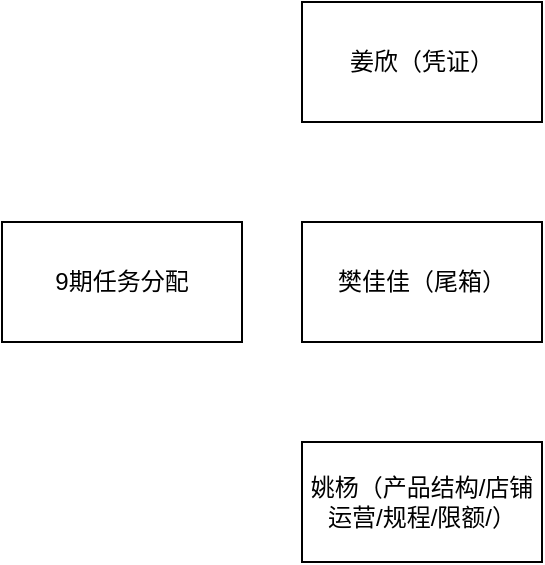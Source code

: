 <mxfile version="13.10.4" type="github" pages="3">
  <diagram id="C5RBs43oDa-KdzZeNtuy" name="9期任务分配">
    <mxGraphModel dx="1426" dy="653" grid="1" gridSize="10" guides="1" tooltips="1" connect="1" arrows="1" fold="1" page="1" pageScale="1" pageWidth="827" pageHeight="1169" math="0" shadow="0">
      <root>
        <mxCell id="WIyWlLk6GJQsqaUBKTNV-0" />
        <mxCell id="WIyWlLk6GJQsqaUBKTNV-1" parent="WIyWlLk6GJQsqaUBKTNV-0" />
        <mxCell id="CXCkX7W44gw4xvGZ3JvS-0" value="9期任务分配" style="rounded=0;whiteSpace=wrap;html=1;" vertex="1" parent="WIyWlLk6GJQsqaUBKTNV-1">
          <mxGeometry x="40" y="280" width="120" height="60" as="geometry" />
        </mxCell>
        <mxCell id="CXCkX7W44gw4xvGZ3JvS-1" value="姜欣（凭证）" style="rounded=0;whiteSpace=wrap;html=1;" vertex="1" parent="WIyWlLk6GJQsqaUBKTNV-1">
          <mxGeometry x="190" y="170" width="120" height="60" as="geometry" />
        </mxCell>
        <mxCell id="CXCkX7W44gw4xvGZ3JvS-2" value="樊佳佳（尾箱）" style="rounded=0;whiteSpace=wrap;html=1;" vertex="1" parent="WIyWlLk6GJQsqaUBKTNV-1">
          <mxGeometry x="190" y="280" width="120" height="60" as="geometry" />
        </mxCell>
        <mxCell id="CXCkX7W44gw4xvGZ3JvS-3" value="姚杨（产品结构/店铺运营/规程/限额/）" style="rounded=0;whiteSpace=wrap;html=1;" vertex="1" parent="WIyWlLk6GJQsqaUBKTNV-1">
          <mxGeometry x="190" y="390" width="120" height="60" as="geometry" />
        </mxCell>
      </root>
    </mxGraphModel>
  </diagram>
  <diagram id="V0uaXb0H3q6-p6gsk3-E" name="产品结构任务分解">
    <mxGraphModel dx="1426" dy="653" grid="1" gridSize="10" guides="1" tooltips="1" connect="1" arrows="1" fold="1" page="1" pageScale="1" pageWidth="827" pageHeight="1169" math="0" shadow="0">
      <root>
        <mxCell id="0pIrAnjZzNuq1DJO3hQ5-0" />
        <mxCell id="0pIrAnjZzNuq1DJO3hQ5-1" parent="0pIrAnjZzNuq1DJO3hQ5-0" />
        <mxCell id="0pIrAnjZzNuq1DJO3hQ5-2" value="产品结构" style="rounded=0;whiteSpace=wrap;html=1;" vertex="1" parent="0pIrAnjZzNuq1DJO3hQ5-1">
          <mxGeometry x="360" y="70" width="120" height="60" as="geometry" />
        </mxCell>
        <mxCell id="0pIrAnjZzNuq1DJO3hQ5-3" value="产品功能" style="rounded=0;whiteSpace=wrap;html=1;" vertex="1" parent="0pIrAnjZzNuq1DJO3hQ5-1">
          <mxGeometry x="30" y="160" width="120" height="60" as="geometry" />
        </mxCell>
        <mxCell id="0pIrAnjZzNuq1DJO3hQ5-4" value="产品组件" style="rounded=0;whiteSpace=wrap;html=1;" vertex="1" parent="0pIrAnjZzNuq1DJO3hQ5-1">
          <mxGeometry x="190" y="160" width="120" height="60" as="geometry" />
        </mxCell>
        <mxCell id="0pIrAnjZzNuq1DJO3hQ5-5" value="可售产品" style="rounded=0;whiteSpace=wrap;html=1;" vertex="1" parent="0pIrAnjZzNuq1DJO3hQ5-1">
          <mxGeometry x="490" y="160" width="120" height="60" as="geometry" />
        </mxCell>
        <mxCell id="0pIrAnjZzNuq1DJO3hQ5-6" value="基础产品" style="rounded=0;whiteSpace=wrap;html=1;" vertex="1" parent="0pIrAnjZzNuq1DJO3hQ5-1">
          <mxGeometry x="350" y="160" width="120" height="60" as="geometry" />
        </mxCell>
        <mxCell id="5605t3WwzHuLp_ibKCAm-0" value="组合产品模版" style="rounded=0;whiteSpace=wrap;html=1;" vertex="1" parent="0pIrAnjZzNuq1DJO3hQ5-1">
          <mxGeometry x="630" y="160" width="120" height="60" as="geometry" />
        </mxCell>
        <mxCell id="5605t3WwzHuLp_ibKCAm-1" value="组合产品" style="rounded=0;whiteSpace=wrap;html=1;" vertex="1" parent="0pIrAnjZzNuq1DJO3hQ5-1">
          <mxGeometry x="770" y="160" width="120" height="60" as="geometry" />
        </mxCell>
        <mxCell id="LmY-pH5KbT1rdkjxtcnh-0" value="产品关系" style="rounded=0;whiteSpace=wrap;html=1;" vertex="1" parent="0pIrAnjZzNuq1DJO3hQ5-1">
          <mxGeometry x="920" y="160" width="120" height="60" as="geometry" />
        </mxCell>
        <mxCell id="LmY-pH5KbT1rdkjxtcnh-1" value="产品范围" style="rounded=0;whiteSpace=wrap;html=1;" vertex="1" parent="0pIrAnjZzNuq1DJO3hQ5-1">
          <mxGeometry x="1060" y="160" width="120" height="60" as="geometry" />
        </mxCell>
      </root>
    </mxGraphModel>
  </diagram>
  <diagram id="ICNLRPC28Njozh4dEFOz" name="店铺运营">
    <mxGraphModel dx="1426" dy="653" grid="1" gridSize="10" guides="1" tooltips="1" connect="1" arrows="1" fold="1" page="1" pageScale="1" pageWidth="827" pageHeight="1169" math="0" shadow="0">
      <root>
        <mxCell id="_Gaqf1iBj6MrXA0RNFG4-0" />
        <mxCell id="_Gaqf1iBj6MrXA0RNFG4-1" parent="_Gaqf1iBj6MrXA0RNFG4-0" />
      </root>
    </mxGraphModel>
  </diagram>
</mxfile>
